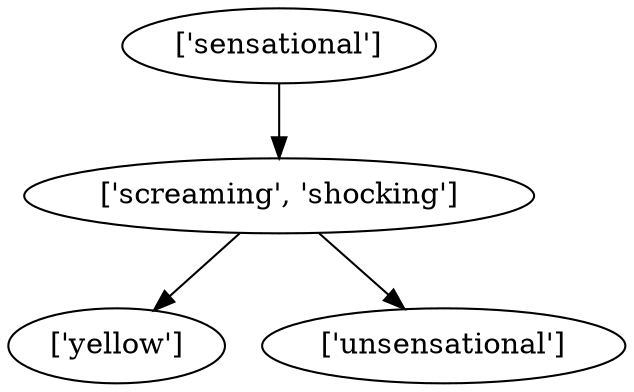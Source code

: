strict digraph  {
	"['screaming', 'shocking']" -> "['yellow']";
	"['screaming', 'shocking']" -> "['unsensational']";
	"['sensational']" -> "['screaming', 'shocking']";
}
